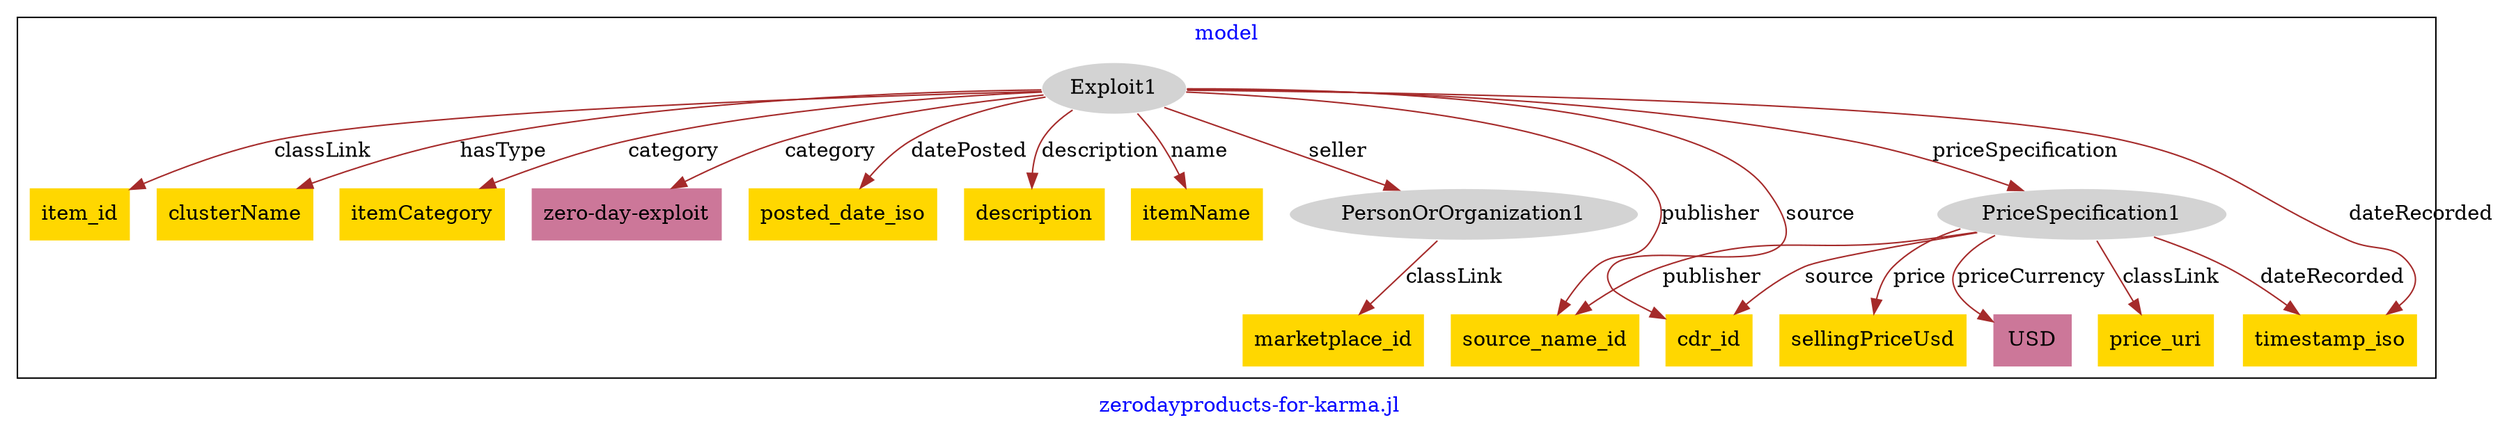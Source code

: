 digraph n0 {
fontcolor="blue"
remincross="true"
label="zerodayproducts-for-karma.jl"
subgraph cluster {
label="model"
n2[style="filled",color="white",fillcolor="lightgray",label="Exploit1"];
n3[shape="plaintext",style="filled",fillcolor="gold",label="item_id"];
n4[shape="plaintext",style="filled",fillcolor="gold",label="clusterName"];
n5[shape="plaintext",style="filled",fillcolor="gold",label="itemCategory"];
n6[shape="plaintext",style="filled",fillcolor="#CC7799",label="zero-day-exploit"];
n7[shape="plaintext",style="filled",fillcolor="gold",label="posted_date_iso"];
n8[shape="plaintext",style="filled",fillcolor="gold",label="description"];
n9[shape="plaintext",style="filled",fillcolor="gold",label="itemName"];
n10[shape="plaintext",style="filled",fillcolor="gold",label="source_name_id"];
n11[style="filled",color="white",fillcolor="lightgray",label="PersonOrOrganization1"];
n12[shape="plaintext",style="filled",fillcolor="gold",label="marketplace_id"];
n13[style="filled",color="white",fillcolor="lightgray",label="PriceSpecification1"];
n14[shape="plaintext",style="filled",fillcolor="gold",label="price_uri"];
n15[shape="plaintext",style="filled",fillcolor="gold",label="timestamp_iso"];
n16[shape="plaintext",style="filled",fillcolor="gold",label="sellingPriceUsd"];
n17[shape="plaintext",style="filled",fillcolor="#CC7799",label="USD"];
n18[shape="plaintext",style="filled",fillcolor="gold",label="cdr_id"];
}
n2 -> n3[color="brown",fontcolor="black",label="classLink"]
n2 -> n4[color="brown",fontcolor="black",label="hasType"]
n2 -> n5[color="brown",fontcolor="black",label="category"]
n2 -> n6[color="brown",fontcolor="black",label="category"]
n2 -> n7[color="brown",fontcolor="black",label="datePosted"]
n2 -> n8[color="brown",fontcolor="black",label="description"]
n2 -> n9[color="brown",fontcolor="black",label="name"]
n2 -> n10[color="brown",fontcolor="black",label="publisher"]
n11 -> n12[color="brown",fontcolor="black",label="classLink"]
n13 -> n14[color="brown",fontcolor="black",label="classLink"]
n13 -> n15[color="brown",fontcolor="black",label="dateRecorded"]
n13 -> n16[color="brown",fontcolor="black",label="price"]
n13 -> n17[color="brown",fontcolor="black",label="priceCurrency"]
n13 -> n10[color="brown",fontcolor="black",label="publisher"]
n13 -> n18[color="brown",fontcolor="black",label="source"]
n2 -> n11[color="brown",fontcolor="black",label="seller"]
n2 -> n18[color="brown",fontcolor="black",label="source"]
n2 -> n15[color="brown",fontcolor="black",label="dateRecorded"]
n2 -> n13[color="brown",fontcolor="black",label="priceSpecification"]
}
